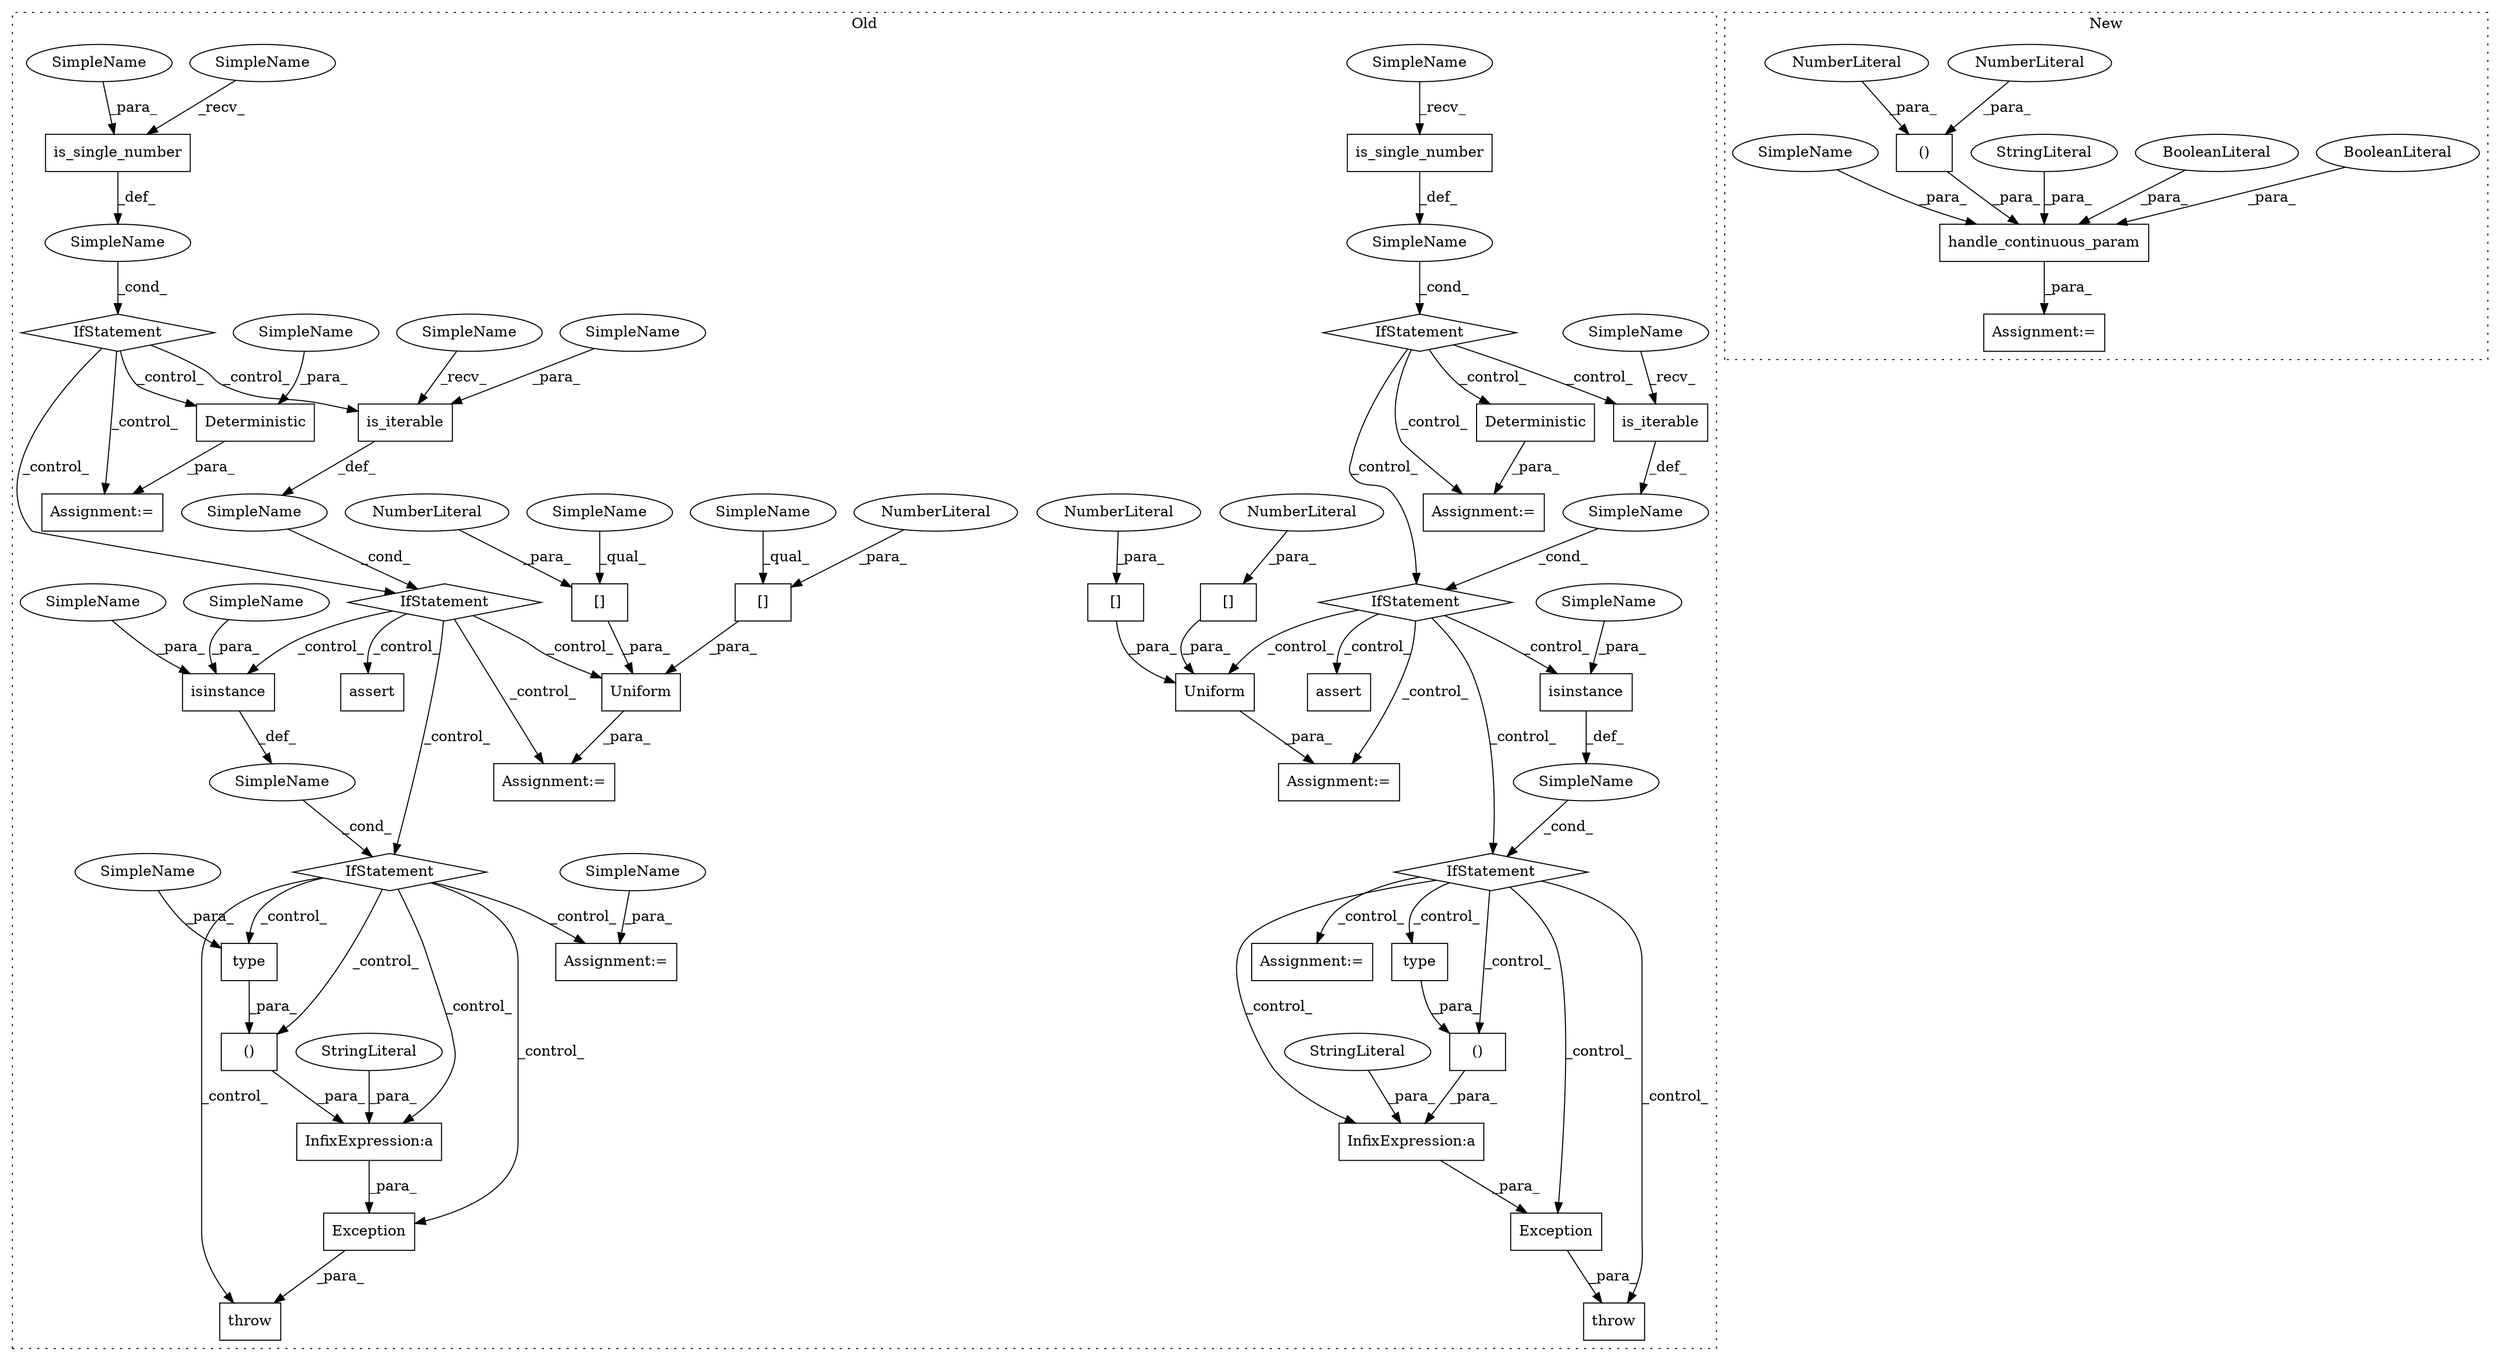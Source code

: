 digraph G {
subgraph cluster0 {
1 [label="Exception" a="32" s="6318,6453" l="10,2" shape="box"];
3 [label="()" a="106" s="6418" l="35" shape="box"];
5 [label="InfixExpression:a" a="27" s="6408" l="10" shape="box"];
9 [label="SimpleName" a="42" s="" l="" shape="ellipse"];
10 [label="SimpleName" a="42" s="" l="" shape="ellipse"];
11 [label="SimpleName" a="42" s="" l="" shape="ellipse"];
12 [label="Uniform" a="32" s="6178,6203" l="8,1" shape="box"];
13 [label="[]" a="2" s="6195,6202" l="6,1" shape="box"];
14 [label="type" a="32" s="6442,6452" l="5,1" shape="box"];
15 [label="[]" a="2" s="6186,6193" l="6,1" shape="box"];
16 [label="NumberLiteral" a="34" s="6192" l="1" shape="ellipse"];
17 [label="NumberLiteral" a="34" s="6201" l="1" shape="ellipse"];
18 [label="Deterministic" a="32" s="5949,5968" l="14,1" shape="box"];
19 [label="StringLiteral" a="45" s="6328" l="80" shape="ellipse"];
21 [label="is_single_number" a="32" s="5904,5926" l="17,1" shape="box"];
22 [label="throw" a="53" s="6312" l="6" shape="box"];
23 [label="assert" a="32" s="6033,6156" l="10,2" shape="box"];
24 [label="IfStatement" a="25" s="5893,5927" l="4,2" shape="diamond"];
25 [label="Assignment:=" a="7" s="5948" l="1" shape="box"];
26 [label="IfStatement" a="25" s="5987,6016" l="4,2" shape="diamond"];
27 [label="Assignment:=" a="7" s="6284" l="1" shape="box"];
28 [label="IfStatement" a="25" s="6222,6263" l="4,2" shape="diamond"];
29 [label="is_iterable" a="32" s="5998,6015" l="12,1" shape="box"];
30 [label="isinstance" a="32" s="6226,6262" l="11,1" shape="box"];
31 [label="is_single_number" a="32" s="6478,6503" l="17,1" shape="box"];
32 [label="assert" a="32" s="6619,6748" l="10,2" shape="box"];
33 [label="IfStatement" a="25" s="6467,6504" l="4,2" shape="diamond"];
34 [label="SimpleName" a="42" s="" l="" shape="ellipse"];
35 [label="Exception" a="32" s="6928,7066" l="10,2" shape="box"];
36 [label="throw" a="53" s="6922" l="6" shape="box"];
37 [label="()" a="106" s="7028" l="38" shape="box"];
38 [label="InfixExpression:a" a="27" s="7018" l="10" shape="box"];
39 [label="SimpleName" a="42" s="" l="" shape="ellipse"];
40 [label="SimpleName" a="42" s="" l="" shape="ellipse"];
41 [label="Uniform" a="32" s="6773,6804" l="8,1" shape="box"];
42 [label="[]" a="2" s="6793,6803" l="9,1" shape="box"];
43 [label="NumberLiteral" a="34" s="6802" l="1" shape="ellipse"];
44 [label="[]" a="2" s="6781,6791" l="9,1" shape="box"];
45 [label="NumberLiteral" a="34" s="6790" l="1" shape="ellipse"];
46 [label="IfStatement" a="25" s="6823,6867" l="4,2" shape="diamond"];
47 [label="is_iterable" a="32" s="6581,6601" l="12,1" shape="box"];
48 [label="IfStatement" a="25" s="6570,6602" l="4,2" shape="diamond"];
49 [label="Deterministic" a="32" s="6529,6551" l="14,1" shape="box"];
50 [label="isinstance" a="32" s="6827,6866" l="11,1" shape="box"];
51 [label="type" a="32" s="7052,7065" l="5,1" shape="box"];
52 [label="Assignment:=" a="7" s="6891" l="1" shape="box"];
53 [label="StringLiteral" a="45" s="6938" l="80" shape="ellipse"];
54 [label="Assignment:=" a="7" s="6177" l="1" shape="box"];
55 [label="Assignment:=" a="7" s="6772" l="1" shape="box"];
57 [label="Assignment:=" a="7" s="6528" l="1" shape="box"];
59 [label="SimpleName" a="42" s="6847" l="19" shape="ellipse"];
60 [label="SimpleName" a="42" s="6243" l="19" shape="ellipse"];
61 [label="SimpleName" a="42" s="6186" l="5" shape="ellipse"];
62 [label="SimpleName" a="42" s="5921" l="5" shape="ellipse"];
63 [label="SimpleName" a="42" s="6195" l="5" shape="ellipse"];
64 [label="SimpleName" a="42" s="6010" l="5" shape="ellipse"];
65 [label="SimpleName" a="42" s="6447" l="5" shape="ellipse"];
66 [label="SimpleName" a="42" s="5963" l="5" shape="ellipse"];
67 [label="SimpleName" a="42" s="6237" l="5" shape="ellipse"];
68 [label="SimpleName" a="42" s="6285" l="5" shape="ellipse"];
70 [label="SimpleName" a="42" s="6471" l="6" shape="ellipse"];
71 [label="SimpleName" a="42" s="6574" l="6" shape="ellipse"];
72 [label="SimpleName" a="42" s="5897" l="6" shape="ellipse"];
73 [label="SimpleName" a="42" s="5991" l="6" shape="ellipse"];
label = "Old";
style="dotted";
}
subgraph cluster1 {
2 [label="handle_continuous_param" a="32" s="5916,5987" l="24,1" shape="box"];
4 [label="()" a="106" s="5959" l="17" shape="box"];
6 [label="NumberLiteral" a="34" s="5959" l="1" shape="ellipse"];
7 [label="BooleanLiteral" a="9" s="5978" l="4" shape="ellipse"];
8 [label="BooleanLiteral" a="9" s="5983" l="4" shape="ellipse"];
20 [label="StringLiteral" a="45" s="5946" l="7" shape="ellipse"];
56 [label="Assignment:=" a="7" s="5904" l="1" shape="box"];
58 [label="NumberLiteral" a="34" s="5973" l="3" shape="ellipse"];
69 [label="SimpleName" a="42" s="5940" l="5" shape="ellipse"];
label = "New";
style="dotted";
}
1 -> 22 [label="_para_"];
2 -> 56 [label="_para_"];
3 -> 5 [label="_para_"];
4 -> 2 [label="_para_"];
5 -> 1 [label="_para_"];
6 -> 4 [label="_para_"];
7 -> 2 [label="_para_"];
8 -> 2 [label="_para_"];
9 -> 28 [label="_cond_"];
10 -> 26 [label="_cond_"];
11 -> 24 [label="_cond_"];
12 -> 54 [label="_para_"];
13 -> 12 [label="_para_"];
14 -> 3 [label="_para_"];
15 -> 12 [label="_para_"];
16 -> 15 [label="_para_"];
17 -> 13 [label="_para_"];
18 -> 25 [label="_para_"];
19 -> 5 [label="_para_"];
20 -> 2 [label="_para_"];
21 -> 11 [label="_def_"];
24 -> 26 [label="_control_"];
24 -> 18 [label="_control_"];
24 -> 25 [label="_control_"];
24 -> 29 [label="_control_"];
26 -> 30 [label="_control_"];
26 -> 54 [label="_control_"];
26 -> 28 [label="_control_"];
26 -> 12 [label="_control_"];
26 -> 23 [label="_control_"];
28 -> 3 [label="_control_"];
28 -> 22 [label="_control_"];
28 -> 14 [label="_control_"];
28 -> 27 [label="_control_"];
28 -> 5 [label="_control_"];
28 -> 1 [label="_control_"];
29 -> 10 [label="_def_"];
30 -> 9 [label="_def_"];
31 -> 34 [label="_def_"];
33 -> 47 [label="_control_"];
33 -> 48 [label="_control_"];
33 -> 57 [label="_control_"];
33 -> 49 [label="_control_"];
34 -> 33 [label="_cond_"];
35 -> 36 [label="_para_"];
37 -> 38 [label="_para_"];
38 -> 35 [label="_para_"];
39 -> 46 [label="_cond_"];
40 -> 48 [label="_cond_"];
41 -> 55 [label="_para_"];
42 -> 41 [label="_para_"];
43 -> 42 [label="_para_"];
44 -> 41 [label="_para_"];
45 -> 44 [label="_para_"];
46 -> 36 [label="_control_"];
46 -> 37 [label="_control_"];
46 -> 52 [label="_control_"];
46 -> 38 [label="_control_"];
46 -> 35 [label="_control_"];
46 -> 51 [label="_control_"];
47 -> 40 [label="_def_"];
48 -> 46 [label="_control_"];
48 -> 55 [label="_control_"];
48 -> 41 [label="_control_"];
48 -> 50 [label="_control_"];
48 -> 32 [label="_control_"];
49 -> 57 [label="_para_"];
50 -> 39 [label="_def_"];
51 -> 37 [label="_para_"];
53 -> 38 [label="_para_"];
58 -> 4 [label="_para_"];
59 -> 50 [label="_para_"];
60 -> 30 [label="_para_"];
61 -> 15 [label="_qual_"];
62 -> 21 [label="_para_"];
63 -> 13 [label="_qual_"];
64 -> 29 [label="_para_"];
65 -> 14 [label="_para_"];
66 -> 18 [label="_para_"];
67 -> 30 [label="_para_"];
68 -> 27 [label="_para_"];
69 -> 2 [label="_para_"];
70 -> 31 [label="_recv_"];
71 -> 47 [label="_recv_"];
72 -> 21 [label="_recv_"];
73 -> 29 [label="_recv_"];
}